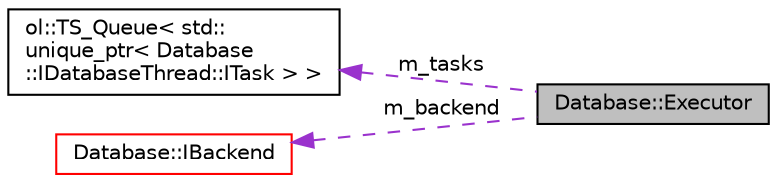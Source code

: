 digraph "Database::Executor"
{
 // LATEX_PDF_SIZE
  edge [fontname="Helvetica",fontsize="10",labelfontname="Helvetica",labelfontsize="10"];
  node [fontname="Helvetica",fontsize="10",shape=record];
  rankdir="LR";
  Node1 [label="Database::Executor",height=0.2,width=0.4,color="black", fillcolor="grey75", style="filled", fontcolor="black",tooltip=" "];
  Node2 -> Node1 [dir="back",color="darkorchid3",fontsize="10",style="dashed",label=" m_tasks" ,fontname="Helvetica"];
  Node2 [label="ol::TS_Queue\< std::\lunique_ptr\< Database\l::IDatabaseThread::ITask \> \>",height=0.2,width=0.4,color="black", fillcolor="white", style="filled",URL="$classol_1_1_t_s___queue.html",tooltip=" "];
  Node3 -> Node1 [dir="back",color="darkorchid3",fontsize="10",style="dashed",label=" m_backend" ,fontname="Helvetica"];
  Node3 [label="Database::IBackend",height=0.2,width=0.4,color="red", fillcolor="white", style="filled",URL="$struct_database_1_1_i_backend.html",tooltip="Low level database interface."];
}
